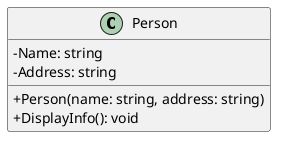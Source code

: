 @startuml
skinparam classAttributeIconSize 0

class Person {
    - Name: string
    - Address: string
    + Person(name: string, address: string)
    + DisplayInfo(): void
}
@enduml
